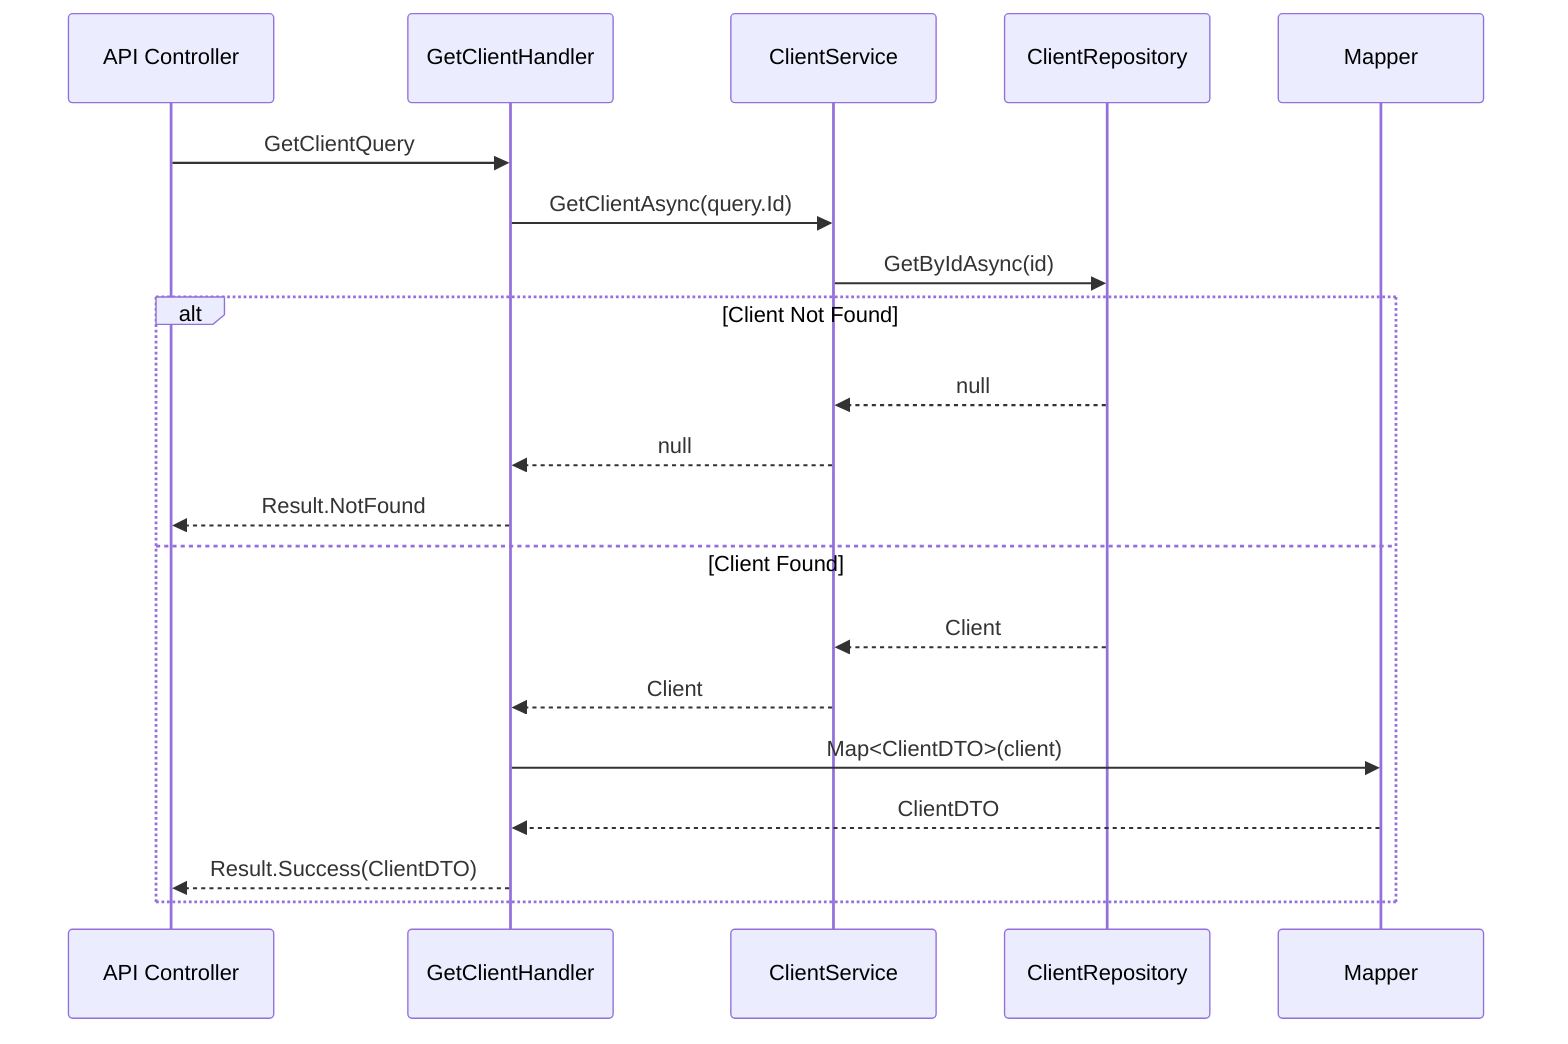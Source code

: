 sequenceDiagram
    participant API as API Controller
    participant GH as GetClientHandler
    participant CS as ClientService
    participant CR as ClientRepository
    participant MP as Mapper

    API->>GH: GetClientQuery
    GH->>CS: GetClientAsync(query.Id)
    CS->>CR: GetByIdAsync(id)
    
    alt Client Not Found
        CR-->>CS: null
        CS-->>GH: null
        GH-->>API: Result.NotFound
    else Client Found
        CR-->>CS: Client
        CS-->>GH: Client
        GH->>MP: Map<ClientDTO>(client)
        MP-->>GH: ClientDTO
        GH-->>API: Result.Success(ClientDTO)
    end